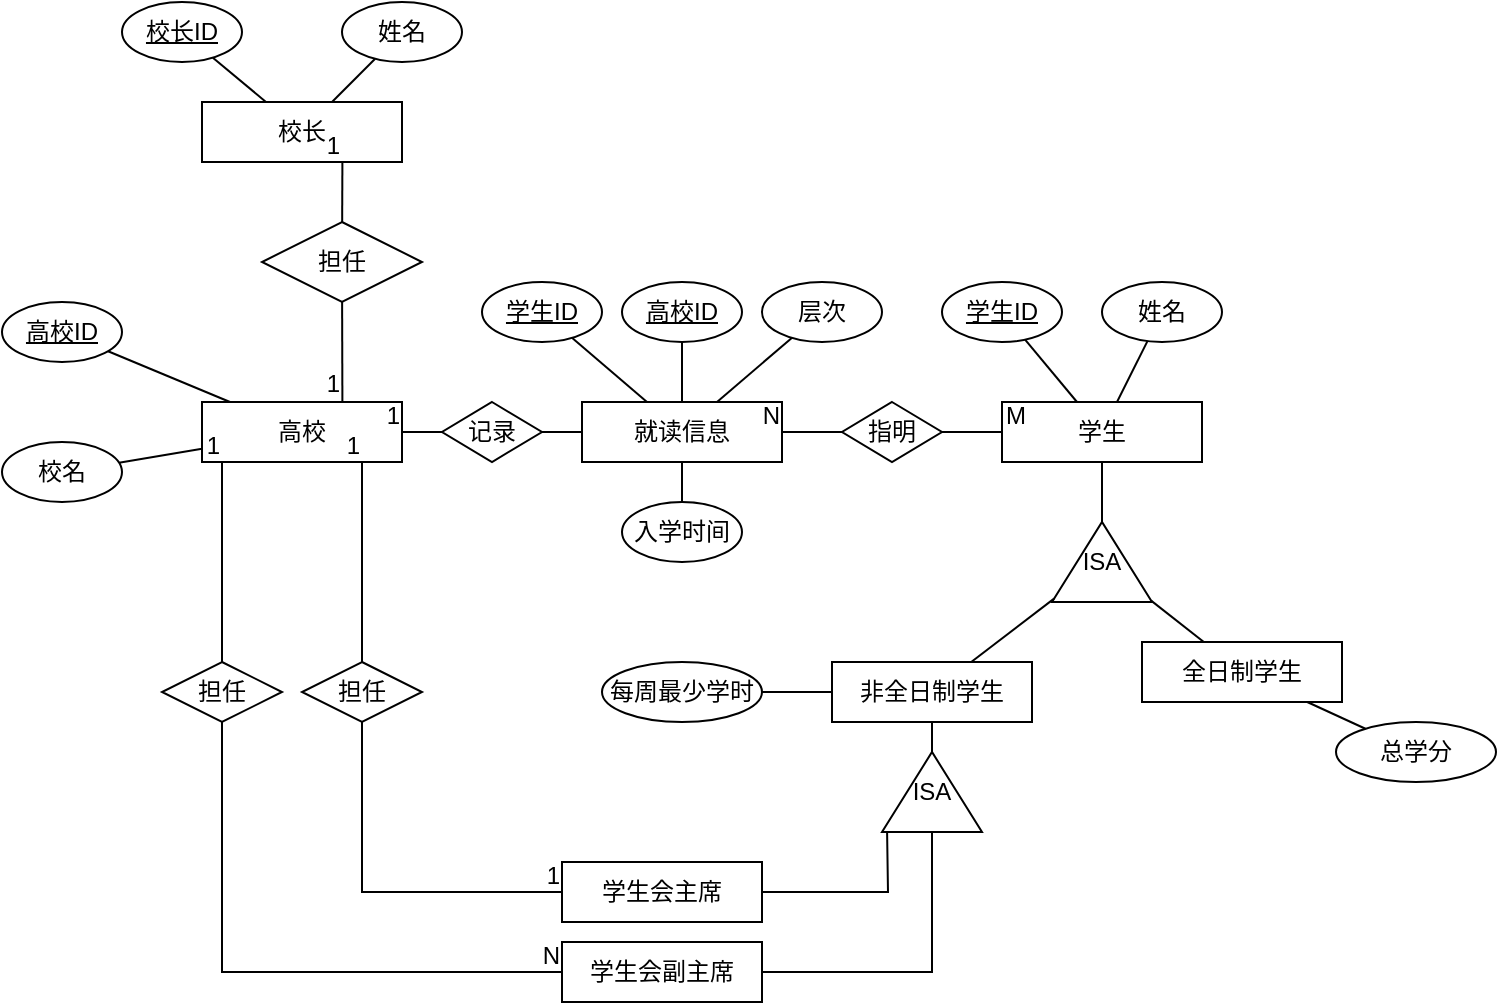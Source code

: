 <mxfile version="24.7.17">
  <diagram name="第 1 页" id="8nou-HHuewEhpLC_I9eY">
    <mxGraphModel dx="698" dy="470" grid="1" gridSize="10" guides="1" tooltips="1" connect="1" arrows="1" fold="1" page="1" pageScale="1" pageWidth="827" pageHeight="1169" math="0" shadow="0">
      <root>
        <mxCell id="0" />
        <mxCell id="1" parent="0" />
        <mxCell id="QxFqVsaxdW7qKx8MG3qD-1" value="高校" style="rounded=0;whiteSpace=wrap;html=1;" parent="1" vertex="1">
          <mxGeometry x="180" y="410" width="100" height="30" as="geometry" />
        </mxCell>
        <mxCell id="QxFqVsaxdW7qKx8MG3qD-3" value="校长" style="rounded=0;whiteSpace=wrap;html=1;" parent="1" vertex="1">
          <mxGeometry x="180" y="260" width="100" height="30" as="geometry" />
        </mxCell>
        <mxCell id="QxFqVsaxdW7qKx8MG3qD-5" value="学生" style="rounded=0;whiteSpace=wrap;html=1;" parent="1" vertex="1">
          <mxGeometry x="580" y="410" width="100" height="30" as="geometry" />
        </mxCell>
        <mxCell id="QxFqVsaxdW7qKx8MG3qD-6" value="就读信息" style="rounded=0;whiteSpace=wrap;html=1;" parent="1" vertex="1">
          <mxGeometry x="370" y="410" width="100" height="30" as="geometry" />
        </mxCell>
        <mxCell id="QxFqVsaxdW7qKx8MG3qD-7" value="全日制学生" style="rounded=0;whiteSpace=wrap;html=1;" parent="1" vertex="1">
          <mxGeometry x="650" y="530" width="100" height="30" as="geometry" />
        </mxCell>
        <mxCell id="QxFqVsaxdW7qKx8MG3qD-8" value="非全日制学生" style="rounded=0;whiteSpace=wrap;html=1;" parent="1" vertex="1">
          <mxGeometry x="495" y="540" width="100" height="30" as="geometry" />
        </mxCell>
        <mxCell id="QxFqVsaxdW7qKx8MG3qD-9" value="学生会主席" style="rounded=0;whiteSpace=wrap;html=1;" parent="1" vertex="1">
          <mxGeometry x="360" y="640" width="100" height="30" as="geometry" />
        </mxCell>
        <mxCell id="QxFqVsaxdW7qKx8MG3qD-10" value="学生会副主席" style="rounded=0;whiteSpace=wrap;html=1;" parent="1" vertex="1">
          <mxGeometry x="360" y="680" width="100" height="30" as="geometry" />
        </mxCell>
        <mxCell id="QxFqVsaxdW7qKx8MG3qD-11" value="担任" style="rhombus;whiteSpace=wrap;html=1;" parent="1" vertex="1">
          <mxGeometry x="210" y="320" width="80" height="40" as="geometry" />
        </mxCell>
        <mxCell id="QxFqVsaxdW7qKx8MG3qD-12" value="&lt;u&gt;校长ID&lt;/u&gt;" style="ellipse;whiteSpace=wrap;html=1;" parent="1" vertex="1">
          <mxGeometry x="140" y="210" width="60" height="30" as="geometry" />
        </mxCell>
        <mxCell id="QxFqVsaxdW7qKx8MG3qD-13" value="姓名" style="ellipse;whiteSpace=wrap;html=1;" parent="1" vertex="1">
          <mxGeometry x="250" y="210" width="60" height="30" as="geometry" />
        </mxCell>
        <mxCell id="QxFqVsaxdW7qKx8MG3qD-14" value="" style="endArrow=none;html=1;rounded=0;" parent="1" source="QxFqVsaxdW7qKx8MG3qD-3" target="QxFqVsaxdW7qKx8MG3qD-13" edge="1">
          <mxGeometry width="50" height="50" relative="1" as="geometry">
            <mxPoint x="420" y="390" as="sourcePoint" />
            <mxPoint x="470" y="340" as="targetPoint" />
          </mxGeometry>
        </mxCell>
        <mxCell id="QxFqVsaxdW7qKx8MG3qD-15" value="" style="endArrow=none;html=1;rounded=0;" parent="1" source="QxFqVsaxdW7qKx8MG3qD-12" target="QxFqVsaxdW7qKx8MG3qD-3" edge="1">
          <mxGeometry width="50" height="50" relative="1" as="geometry">
            <mxPoint x="420" y="390" as="sourcePoint" />
            <mxPoint x="470" y="340" as="targetPoint" />
          </mxGeometry>
        </mxCell>
        <mxCell id="QxFqVsaxdW7qKx8MG3qD-19" value="" style="endArrow=none;html=1;rounded=0;" parent="1" source="QxFqVsaxdW7qKx8MG3qD-6" target="QxFqVsaxdW7qKx8MG3qD-5" edge="1">
          <mxGeometry width="50" height="50" relative="1" as="geometry">
            <mxPoint x="420" y="460" as="sourcePoint" />
            <mxPoint x="470" y="410" as="targetPoint" />
          </mxGeometry>
        </mxCell>
        <mxCell id="QxFqVsaxdW7qKx8MG3qD-21" value="&lt;u&gt;学生ID&lt;/u&gt;" style="ellipse;whiteSpace=wrap;html=1;" parent="1" vertex="1">
          <mxGeometry x="320" y="350" width="60" height="30" as="geometry" />
        </mxCell>
        <mxCell id="QxFqVsaxdW7qKx8MG3qD-22" value="&lt;u&gt;高校ID&lt;/u&gt;" style="ellipse;whiteSpace=wrap;html=1;" parent="1" vertex="1">
          <mxGeometry x="390" y="350" width="60" height="30" as="geometry" />
        </mxCell>
        <mxCell id="QxFqVsaxdW7qKx8MG3qD-23" value="入学时间" style="ellipse;whiteSpace=wrap;html=1;" parent="1" vertex="1">
          <mxGeometry x="390" y="460" width="60" height="30" as="geometry" />
        </mxCell>
        <mxCell id="QxFqVsaxdW7qKx8MG3qD-24" value="层次" style="ellipse;whiteSpace=wrap;html=1;" parent="1" vertex="1">
          <mxGeometry x="460" y="350" width="60" height="30" as="geometry" />
        </mxCell>
        <mxCell id="QxFqVsaxdW7qKx8MG3qD-25" value="" style="endArrow=none;html=1;rounded=0;" parent="1" source="QxFqVsaxdW7qKx8MG3qD-21" target="QxFqVsaxdW7qKx8MG3qD-6" edge="1">
          <mxGeometry width="50" height="50" relative="1" as="geometry">
            <mxPoint x="420" y="460" as="sourcePoint" />
            <mxPoint x="470" y="410" as="targetPoint" />
          </mxGeometry>
        </mxCell>
        <mxCell id="QxFqVsaxdW7qKx8MG3qD-26" value="" style="endArrow=none;html=1;rounded=0;" parent="1" source="QxFqVsaxdW7qKx8MG3qD-6" target="QxFqVsaxdW7qKx8MG3qD-22" edge="1">
          <mxGeometry width="50" height="50" relative="1" as="geometry">
            <mxPoint x="420" y="460" as="sourcePoint" />
            <mxPoint x="470" y="410" as="targetPoint" />
          </mxGeometry>
        </mxCell>
        <mxCell id="QxFqVsaxdW7qKx8MG3qD-27" value="" style="endArrow=none;html=1;rounded=0;" parent="1" source="QxFqVsaxdW7qKx8MG3qD-6" target="QxFqVsaxdW7qKx8MG3qD-24" edge="1">
          <mxGeometry width="50" height="50" relative="1" as="geometry">
            <mxPoint x="420" y="460" as="sourcePoint" />
            <mxPoint x="470" y="410" as="targetPoint" />
          </mxGeometry>
        </mxCell>
        <mxCell id="QxFqVsaxdW7qKx8MG3qD-29" value="" style="endArrow=none;html=1;rounded=0;" parent="1" source="QxFqVsaxdW7qKx8MG3qD-23" target="QxFqVsaxdW7qKx8MG3qD-6" edge="1">
          <mxGeometry width="50" height="50" relative="1" as="geometry">
            <mxPoint x="420" y="460" as="sourcePoint" />
            <mxPoint x="470" y="410" as="targetPoint" />
          </mxGeometry>
        </mxCell>
        <mxCell id="QxFqVsaxdW7qKx8MG3qD-30" value="姓名" style="ellipse;whiteSpace=wrap;html=1;" parent="1" vertex="1">
          <mxGeometry x="630" y="350" width="60" height="30" as="geometry" />
        </mxCell>
        <mxCell id="QxFqVsaxdW7qKx8MG3qD-31" value="学生ID" style="ellipse;whiteSpace=wrap;html=1;fontStyle=4" parent="1" vertex="1">
          <mxGeometry x="550" y="350" width="60" height="30" as="geometry" />
        </mxCell>
        <mxCell id="QxFqVsaxdW7qKx8MG3qD-32" value="" style="endArrow=none;html=1;rounded=0;" parent="1" source="QxFqVsaxdW7qKx8MG3qD-5" target="QxFqVsaxdW7qKx8MG3qD-31" edge="1">
          <mxGeometry width="50" height="50" relative="1" as="geometry">
            <mxPoint x="420" y="460" as="sourcePoint" />
            <mxPoint x="470" y="410" as="targetPoint" />
          </mxGeometry>
        </mxCell>
        <mxCell id="QxFqVsaxdW7qKx8MG3qD-33" value="" style="endArrow=none;html=1;rounded=0;" parent="1" source="QxFqVsaxdW7qKx8MG3qD-5" target="QxFqVsaxdW7qKx8MG3qD-30" edge="1">
          <mxGeometry width="50" height="50" relative="1" as="geometry">
            <mxPoint x="600" y="400" as="sourcePoint" />
            <mxPoint x="592" y="390" as="targetPoint" />
          </mxGeometry>
        </mxCell>
        <mxCell id="QxFqVsaxdW7qKx8MG3qD-34" value="ISA" style="triangle;whiteSpace=wrap;html=1;direction=north;" parent="1" vertex="1">
          <mxGeometry x="605" y="470" width="50" height="40" as="geometry" />
        </mxCell>
        <mxCell id="QxFqVsaxdW7qKx8MG3qD-36" value="" style="endArrow=none;html=1;rounded=0;" parent="1" source="QxFqVsaxdW7qKx8MG3qD-34" target="QxFqVsaxdW7qKx8MG3qD-5" edge="1">
          <mxGeometry width="50" height="50" relative="1" as="geometry">
            <mxPoint x="420" y="460" as="sourcePoint" />
            <mxPoint x="470" y="410" as="targetPoint" />
          </mxGeometry>
        </mxCell>
        <mxCell id="QxFqVsaxdW7qKx8MG3qD-39" value="" style="endArrow=none;html=1;rounded=0;" parent="1" source="QxFqVsaxdW7qKx8MG3qD-8" target="QxFqVsaxdW7qKx8MG3qD-34" edge="1">
          <mxGeometry width="50" height="50" relative="1" as="geometry">
            <mxPoint x="420" y="460" as="sourcePoint" />
            <mxPoint x="470" y="410" as="targetPoint" />
          </mxGeometry>
        </mxCell>
        <mxCell id="QxFqVsaxdW7qKx8MG3qD-40" value="" style="endArrow=none;html=1;rounded=0;" parent="1" source="QxFqVsaxdW7qKx8MG3qD-7" target="QxFqVsaxdW7qKx8MG3qD-34" edge="1">
          <mxGeometry width="50" height="50" relative="1" as="geometry">
            <mxPoint x="420" y="460" as="sourcePoint" />
            <mxPoint x="470" y="410" as="targetPoint" />
          </mxGeometry>
        </mxCell>
        <mxCell id="QxFqVsaxdW7qKx8MG3qD-41" value="ISA" style="triangle;whiteSpace=wrap;html=1;direction=north;" parent="1" vertex="1">
          <mxGeometry x="520" y="585" width="50" height="40" as="geometry" />
        </mxCell>
        <mxCell id="QxFqVsaxdW7qKx8MG3qD-42" value="" style="endArrow=none;html=1;rounded=0;" parent="1" source="QxFqVsaxdW7qKx8MG3qD-41" target="QxFqVsaxdW7qKx8MG3qD-8" edge="1">
          <mxGeometry width="50" height="50" relative="1" as="geometry">
            <mxPoint x="420" y="510" as="sourcePoint" />
            <mxPoint x="470" y="460" as="targetPoint" />
          </mxGeometry>
        </mxCell>
        <mxCell id="QxFqVsaxdW7qKx8MG3qD-43" value="" style="endArrow=none;html=1;rounded=0;entryX=-0.005;entryY=0.051;entryDx=0;entryDy=0;entryPerimeter=0;" parent="1" source="QxFqVsaxdW7qKx8MG3qD-9" target="QxFqVsaxdW7qKx8MG3qD-41" edge="1">
          <mxGeometry width="50" height="50" relative="1" as="geometry">
            <mxPoint x="420" y="510" as="sourcePoint" />
            <mxPoint x="500" y="630" as="targetPoint" />
            <Array as="points">
              <mxPoint x="523" y="655" />
            </Array>
          </mxGeometry>
        </mxCell>
        <mxCell id="QxFqVsaxdW7qKx8MG3qD-44" value="" style="endArrow=none;html=1;rounded=0;" parent="1" source="QxFqVsaxdW7qKx8MG3qD-10" target="QxFqVsaxdW7qKx8MG3qD-41" edge="1">
          <mxGeometry width="50" height="50" relative="1" as="geometry">
            <mxPoint x="420" y="510" as="sourcePoint" />
            <mxPoint x="470" y="460" as="targetPoint" />
            <Array as="points">
              <mxPoint x="545" y="695" />
            </Array>
          </mxGeometry>
        </mxCell>
        <mxCell id="_QpukUF0QmnMyh9befv--1" value="" style="endArrow=none;html=1;rounded=0;" parent="1" source="_QpukUF0QmnMyh9befv--3" edge="1">
          <mxGeometry relative="1" as="geometry">
            <mxPoint x="230" y="530" as="sourcePoint" />
            <mxPoint x="260" y="440" as="targetPoint" />
          </mxGeometry>
        </mxCell>
        <mxCell id="_QpukUF0QmnMyh9befv--2" value="1" style="resizable=0;html=1;whiteSpace=wrap;align=right;verticalAlign=bottom;" parent="_QpukUF0QmnMyh9befv--1" connectable="0" vertex="1">
          <mxGeometry x="1" relative="1" as="geometry" />
        </mxCell>
        <mxCell id="_QpukUF0QmnMyh9befv--3" value="担任" style="rhombus;whiteSpace=wrap;html=1;" parent="1" vertex="1">
          <mxGeometry x="230" y="540" width="60" height="30" as="geometry" />
        </mxCell>
        <mxCell id="_QpukUF0QmnMyh9befv--4" value="担任" style="rhombus;whiteSpace=wrap;html=1;" parent="1" vertex="1">
          <mxGeometry x="160" y="540" width="60" height="30" as="geometry" />
        </mxCell>
        <mxCell id="_QpukUF0QmnMyh9befv--5" value="" style="endArrow=none;html=1;rounded=0;entryX=0.1;entryY=1;entryDx=0;entryDy=0;entryPerimeter=0;" parent="1" source="_QpukUF0QmnMyh9befv--4" target="QxFqVsaxdW7qKx8MG3qD-1" edge="1">
          <mxGeometry relative="1" as="geometry">
            <mxPoint x="270" y="550" as="sourcePoint" />
            <mxPoint x="270" y="450" as="targetPoint" />
          </mxGeometry>
        </mxCell>
        <mxCell id="_QpukUF0QmnMyh9befv--6" value="1" style="resizable=0;html=1;whiteSpace=wrap;align=right;verticalAlign=bottom;" parent="_QpukUF0QmnMyh9befv--5" connectable="0" vertex="1">
          <mxGeometry x="1" relative="1" as="geometry" />
        </mxCell>
        <mxCell id="_QpukUF0QmnMyh9befv--7" value="" style="endArrow=none;html=1;rounded=0;exitX=0.5;exitY=1;exitDx=0;exitDy=0;entryX=0;entryY=0.5;entryDx=0;entryDy=0;" parent="1" source="_QpukUF0QmnMyh9befv--4" target="QxFqVsaxdW7qKx8MG3qD-10" edge="1">
          <mxGeometry relative="1" as="geometry">
            <mxPoint x="390" y="550" as="sourcePoint" />
            <mxPoint x="550" y="550" as="targetPoint" />
            <Array as="points">
              <mxPoint x="190" y="695" />
            </Array>
          </mxGeometry>
        </mxCell>
        <mxCell id="_QpukUF0QmnMyh9befv--8" value="N" style="resizable=0;html=1;whiteSpace=wrap;align=right;verticalAlign=bottom;" parent="_QpukUF0QmnMyh9befv--7" connectable="0" vertex="1">
          <mxGeometry x="1" relative="1" as="geometry" />
        </mxCell>
        <mxCell id="_QpukUF0QmnMyh9befv--9" value="" style="endArrow=none;html=1;rounded=0;" parent="1" source="_QpukUF0QmnMyh9befv--3" target="QxFqVsaxdW7qKx8MG3qD-9" edge="1">
          <mxGeometry relative="1" as="geometry">
            <mxPoint x="260" y="560" as="sourcePoint" />
            <mxPoint x="550" y="550" as="targetPoint" />
            <Array as="points">
              <mxPoint x="260" y="655" />
            </Array>
          </mxGeometry>
        </mxCell>
        <mxCell id="_QpukUF0QmnMyh9befv--10" value="1" style="resizable=0;html=1;whiteSpace=wrap;align=right;verticalAlign=bottom;" parent="_QpukUF0QmnMyh9befv--9" connectable="0" vertex="1">
          <mxGeometry x="1" relative="1" as="geometry" />
        </mxCell>
        <mxCell id="_QpukUF0QmnMyh9befv--11" value="每周最少学时" style="ellipse;whiteSpace=wrap;html=1;" parent="1" vertex="1">
          <mxGeometry x="380" y="540" width="80" height="30" as="geometry" />
        </mxCell>
        <mxCell id="_QpukUF0QmnMyh9befv--12" value="" style="endArrow=none;html=1;rounded=0;" parent="1" source="_QpukUF0QmnMyh9befv--11" target="QxFqVsaxdW7qKx8MG3qD-8" edge="1">
          <mxGeometry width="50" height="50" relative="1" as="geometry">
            <mxPoint x="440" y="520" as="sourcePoint" />
            <mxPoint x="490" y="470" as="targetPoint" />
          </mxGeometry>
        </mxCell>
        <mxCell id="_QpukUF0QmnMyh9befv--13" value="总学分" style="ellipse;whiteSpace=wrap;html=1;" parent="1" vertex="1">
          <mxGeometry x="747" y="570" width="80" height="30" as="geometry" />
        </mxCell>
        <mxCell id="_QpukUF0QmnMyh9befv--14" value="" style="endArrow=none;html=1;rounded=0;" parent="1" source="QxFqVsaxdW7qKx8MG3qD-7" target="_QpukUF0QmnMyh9befv--13" edge="1">
          <mxGeometry width="50" height="50" relative="1" as="geometry">
            <mxPoint x="440" y="520" as="sourcePoint" />
            <mxPoint x="490" y="470" as="targetPoint" />
          </mxGeometry>
        </mxCell>
        <mxCell id="_QpukUF0QmnMyh9befv--16" value="" style="endArrow=none;html=1;rounded=0;entryX=0.702;entryY=1.006;entryDx=0;entryDy=0;entryPerimeter=0;" parent="1" source="QxFqVsaxdW7qKx8MG3qD-11" target="QxFqVsaxdW7qKx8MG3qD-3" edge="1">
          <mxGeometry relative="1" as="geometry">
            <mxPoint x="390" y="380" as="sourcePoint" />
            <mxPoint x="280" y="300" as="targetPoint" />
          </mxGeometry>
        </mxCell>
        <mxCell id="_QpukUF0QmnMyh9befv--17" value="1" style="resizable=0;html=1;whiteSpace=wrap;align=right;verticalAlign=bottom;" parent="_QpukUF0QmnMyh9befv--16" connectable="0" vertex="1">
          <mxGeometry x="1" relative="1" as="geometry" />
        </mxCell>
        <mxCell id="_QpukUF0QmnMyh9befv--19" value="" style="endArrow=none;html=1;rounded=0;entryX=0.702;entryY=0.006;entryDx=0;entryDy=0;entryPerimeter=0;" parent="1" source="QxFqVsaxdW7qKx8MG3qD-11" target="QxFqVsaxdW7qKx8MG3qD-1" edge="1">
          <mxGeometry relative="1" as="geometry">
            <mxPoint x="270" y="390" as="sourcePoint" />
            <mxPoint x="260" y="390" as="targetPoint" />
          </mxGeometry>
        </mxCell>
        <mxCell id="_QpukUF0QmnMyh9befv--20" value="1" style="resizable=0;html=1;whiteSpace=wrap;align=right;verticalAlign=bottom;" parent="_QpukUF0QmnMyh9befv--19" connectable="0" vertex="1">
          <mxGeometry x="1" relative="1" as="geometry" />
        </mxCell>
        <mxCell id="_QpukUF0QmnMyh9befv--23" value="" style="endArrow=none;html=1;rounded=0;" parent="1" source="V2zs_bqowQulo6sNQ7hY-1" target="QxFqVsaxdW7qKx8MG3qD-1" edge="1">
          <mxGeometry relative="1" as="geometry">
            <mxPoint x="390" y="500" as="sourcePoint" />
            <mxPoint x="550" y="500" as="targetPoint" />
          </mxGeometry>
        </mxCell>
        <mxCell id="_QpukUF0QmnMyh9befv--24" value="1" style="resizable=0;html=1;whiteSpace=wrap;align=right;verticalAlign=bottom;" parent="_QpukUF0QmnMyh9befv--23" connectable="0" vertex="1">
          <mxGeometry x="1" relative="1" as="geometry" />
        </mxCell>
        <mxCell id="_QpukUF0QmnMyh9befv--27" value="" style="endArrow=none;html=1;rounded=0;" parent="1" source="V2zs_bqowQulo6sNQ7hY-5" target="QxFqVsaxdW7qKx8MG3qD-6" edge="1">
          <mxGeometry relative="1" as="geometry">
            <mxPoint x="390" y="500" as="sourcePoint" />
            <mxPoint x="550" y="500" as="targetPoint" />
          </mxGeometry>
        </mxCell>
        <mxCell id="_QpukUF0QmnMyh9befv--29" value="N" style="resizable=0;html=1;whiteSpace=wrap;align=right;verticalAlign=bottom;" parent="_QpukUF0QmnMyh9befv--27" connectable="0" vertex="1">
          <mxGeometry x="1" relative="1" as="geometry" />
        </mxCell>
        <mxCell id="tV7NP1QVf41TqrHoEJO3-1" value="&lt;u&gt;高校ID&lt;/u&gt;" style="ellipse;whiteSpace=wrap;html=1;" parent="1" vertex="1">
          <mxGeometry x="80" y="360" width="60" height="30" as="geometry" />
        </mxCell>
        <mxCell id="tV7NP1QVf41TqrHoEJO3-2" value="校名" style="ellipse;whiteSpace=wrap;html=1;" parent="1" vertex="1">
          <mxGeometry x="80" y="430" width="60" height="30" as="geometry" />
        </mxCell>
        <mxCell id="tV7NP1QVf41TqrHoEJO3-3" value="" style="endArrow=none;html=1;rounded=0;" parent="1" source="QxFqVsaxdW7qKx8MG3qD-1" target="tV7NP1QVf41TqrHoEJO3-1" edge="1">
          <mxGeometry width="50" height="50" relative="1" as="geometry">
            <mxPoint x="330" y="500" as="sourcePoint" />
            <mxPoint x="380" y="450" as="targetPoint" />
          </mxGeometry>
        </mxCell>
        <mxCell id="tV7NP1QVf41TqrHoEJO3-4" value="" style="endArrow=none;html=1;rounded=0;" parent="1" source="tV7NP1QVf41TqrHoEJO3-2" target="QxFqVsaxdW7qKx8MG3qD-1" edge="1">
          <mxGeometry width="50" height="50" relative="1" as="geometry">
            <mxPoint x="330" y="500" as="sourcePoint" />
            <mxPoint x="380" y="450" as="targetPoint" />
          </mxGeometry>
        </mxCell>
        <mxCell id="V2zs_bqowQulo6sNQ7hY-3" value="" style="endArrow=none;html=1;rounded=0;" edge="1" parent="1" source="QxFqVsaxdW7qKx8MG3qD-6" target="V2zs_bqowQulo6sNQ7hY-1">
          <mxGeometry relative="1" as="geometry">
            <mxPoint x="360" y="425" as="sourcePoint" />
            <mxPoint x="280" y="425" as="targetPoint" />
          </mxGeometry>
        </mxCell>
        <mxCell id="V2zs_bqowQulo6sNQ7hY-1" value="记录" style="rhombus;whiteSpace=wrap;html=1;" vertex="1" parent="1">
          <mxGeometry x="300" y="410" width="50" height="30" as="geometry" />
        </mxCell>
        <mxCell id="V2zs_bqowQulo6sNQ7hY-6" value="" style="endArrow=none;html=1;rounded=0;" edge="1" parent="1" source="QxFqVsaxdW7qKx8MG3qD-5" target="V2zs_bqowQulo6sNQ7hY-5">
          <mxGeometry relative="1" as="geometry">
            <mxPoint x="580" y="425" as="sourcePoint" />
            <mxPoint x="470" y="425" as="targetPoint" />
          </mxGeometry>
        </mxCell>
        <mxCell id="V2zs_bqowQulo6sNQ7hY-7" value="M" style="resizable=0;html=1;whiteSpace=wrap;align=left;verticalAlign=bottom;" connectable="0" vertex="1" parent="V2zs_bqowQulo6sNQ7hY-6">
          <mxGeometry x="-1" relative="1" as="geometry" />
        </mxCell>
        <mxCell id="V2zs_bqowQulo6sNQ7hY-5" value="指明" style="rhombus;whiteSpace=wrap;html=1;" vertex="1" parent="1">
          <mxGeometry x="500" y="410" width="50" height="30" as="geometry" />
        </mxCell>
      </root>
    </mxGraphModel>
  </diagram>
</mxfile>
